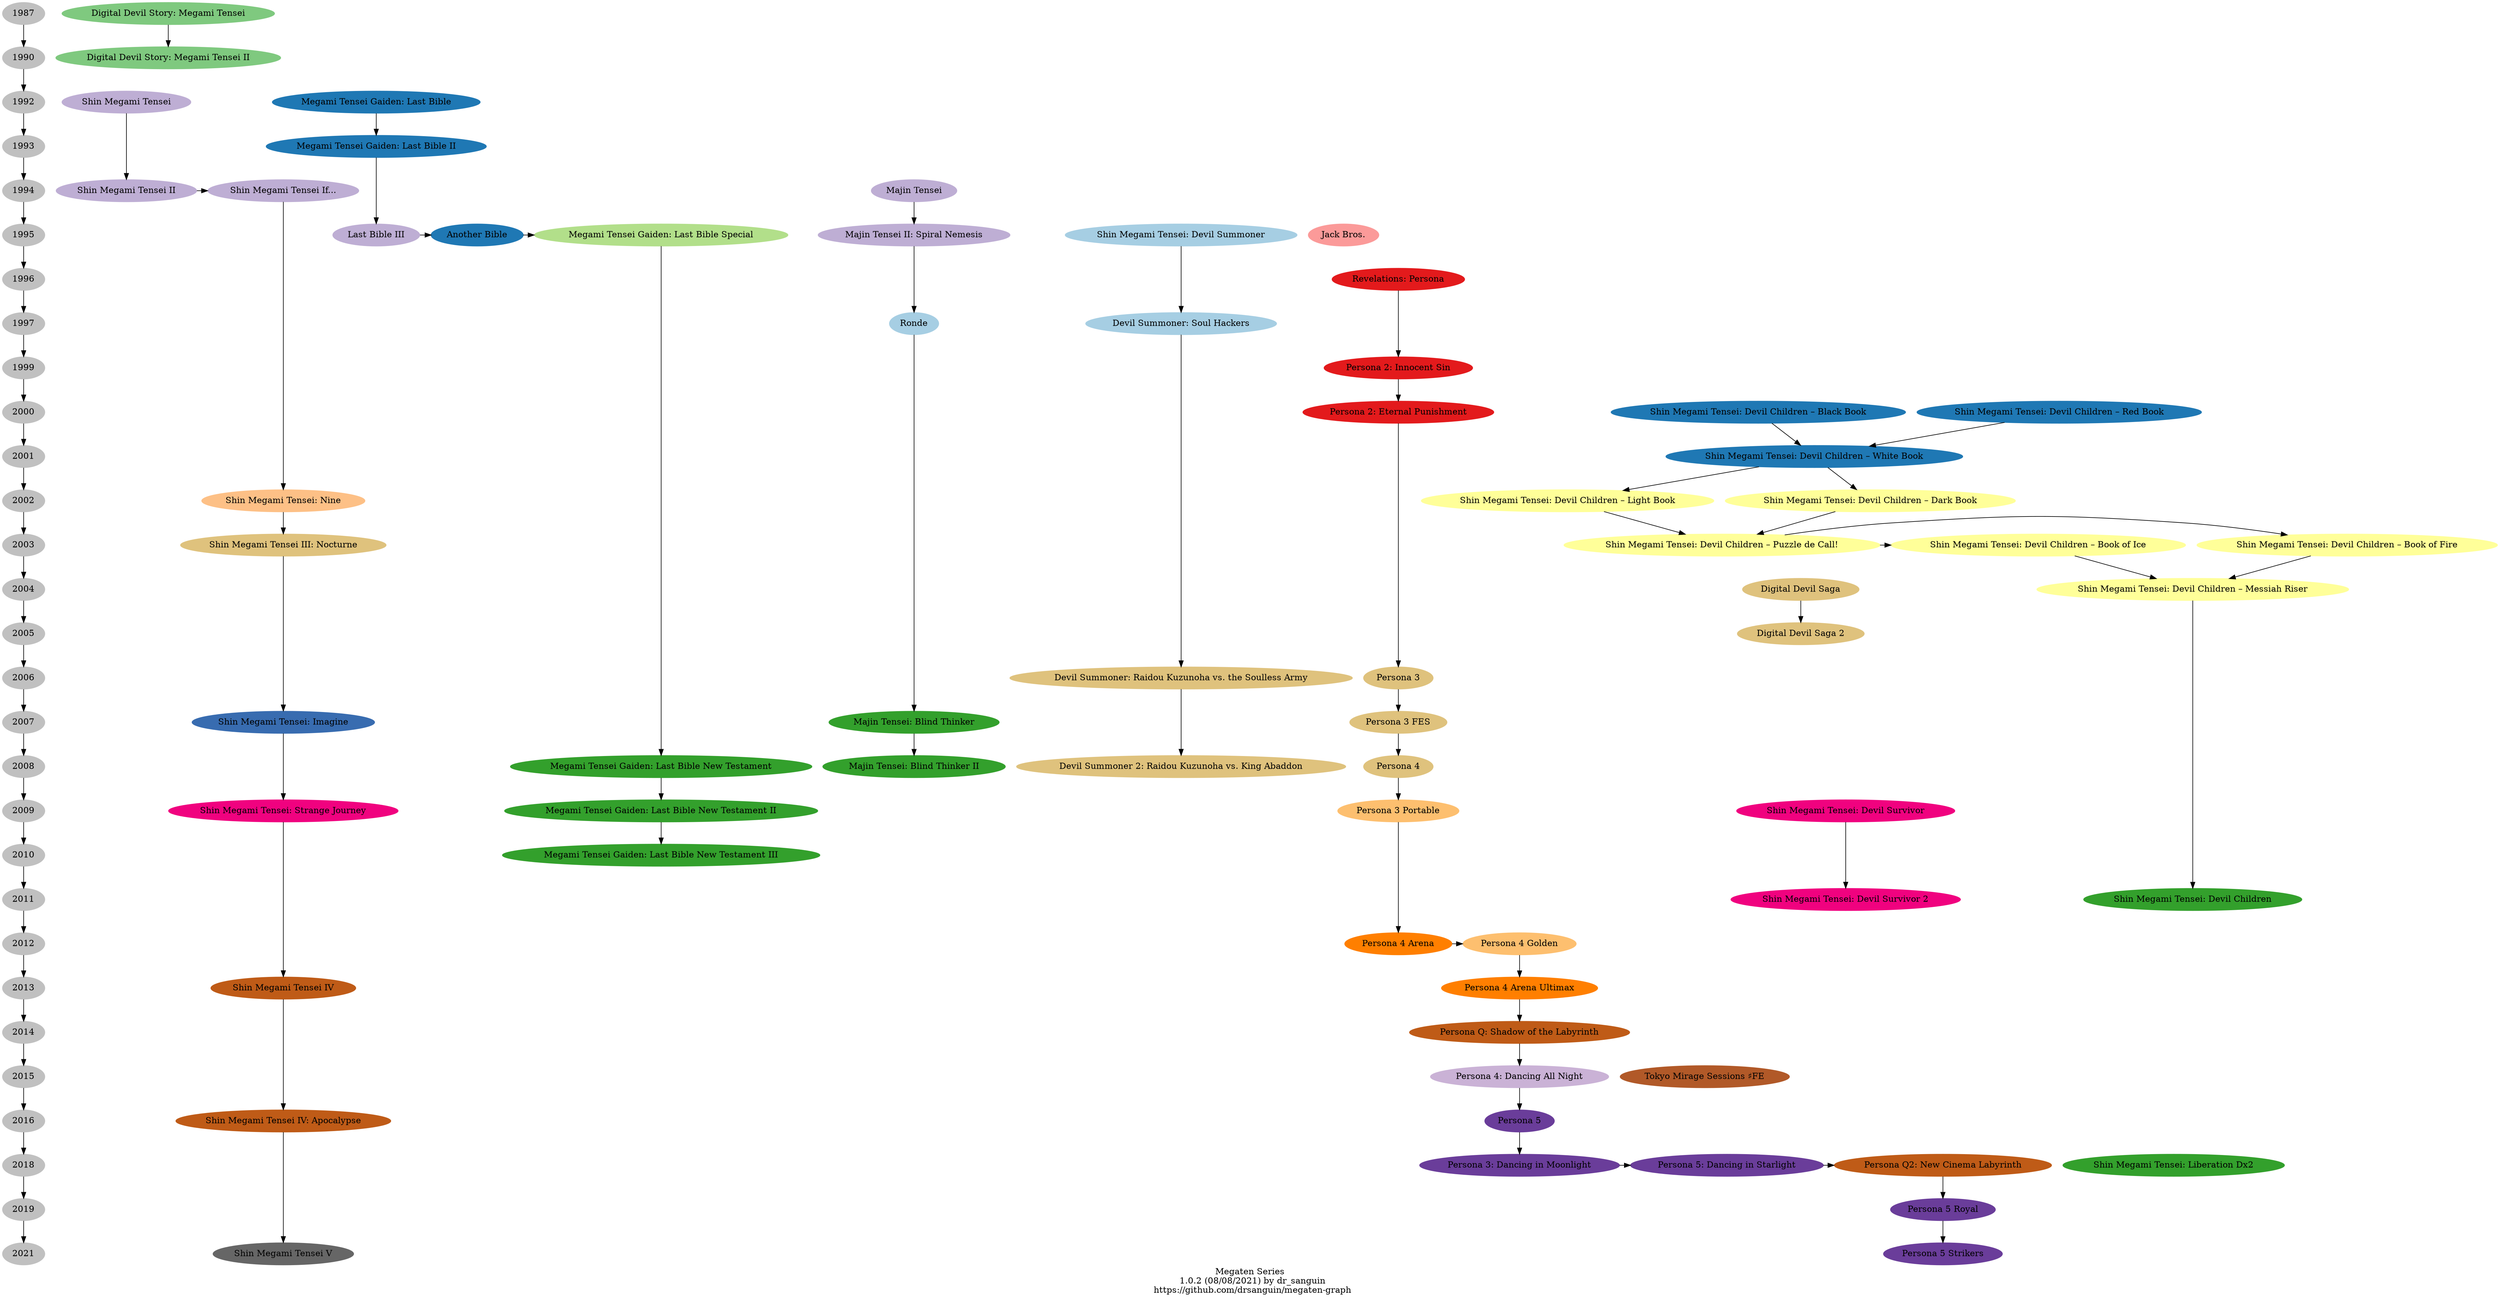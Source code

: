 /* https://en.wikipedia.org/wiki/List_of_Megami_Tensei_video_games */
digraph Megaten {
  graph [ label = "Megaten Series
  1.0.2 (08/08/2021) by dr_sanguin
  https://github.com/drsanguin/megaten-graph"
  ];

  /* Time-line */
  {
    node [style=filled color=grey];
    1987 -> 1990 -> 1992 -> 1993 -> 1994 -> 1995 -> 1996 -> 1997 -> 1999 -> 2000 -> 2001 -> 2002 -> 2003 -> 2004 -> 2005 -> 2006 -> 2007 -> 2008 -> 2009 -> 2010 -> 2011 -> 2012 -> 2013 -> 2014 -> 2015 -> 2016 -> 2018 -> 2019 -> 2021;
  }  

  /* Colours */
  /* NES */
  {
    node [style=filled colorscheme=accent8 color=1];
    MT; MT2;
  }

  /* SNES */
  {
    node [style=filled colorscheme=accent8 color=2];
    SMT; SMT2; SMTIf; LB3; MajT; MajT2;
  }

  /* Xbox */
  {
    node [style=filled colorscheme=accent8 color=3];
    SMTNine;
  }

  /* PS2 */
  {
    node [style=filled colorscheme=brbg11 color=4];
    SMT3; DSumRK; DSum2; P3; P3FES; P4; DDS; DDS2;
  }

  /* PC */
  {
    node [style=filled colorscheme=accent8 color=5];
    SMTImagine;
  }

  /* DS */
  {
    node [style=filled colorscheme=accent8 color=6];
    SMTSJ; DSurv; DSurv2;
  }

  /* 3DS */
  {
    node [style=filled colorscheme=accent8 color=7];
    SMT4; SMT4A; PQ; PQ2;
  }

  /* Switch */
  {
    node [style=filled colorscheme=accent8 color=8];
    SMT5;
  }

  /* Saturn */
  {
    node [style=filled colorscheme=paired12 color=1];
    DSum; DSumSH; MajTR;
  }

  /* Game Boy */
  {
    node [style=filled colorscheme=paired12 color=2];
    LB; LB2; LBAB; DCBB; DCRB; DCWB;
  }

  /* Game Gear */
  {
    node [style=filled colorscheme=paired12 color=3];
    LBS;
  }

  /* Mobile */
  {
    node [style=filled colorscheme=paired12 color=4];
    LBNT; LBNT2; LBNT3; MajTBT; MajTBT2; DC; Lib;
  }

  /* Virtual Boy */
  {
    node [style=filled colorscheme=paired12 color=5];
    JB;
  }

  /* PS1 */
  {
    node [style=filled colorscheme=paired12 color=6];
    P1; P2; P2EP;
  }

  /* PSP */
  {
    node [style=filled colorscheme=paired12 color=7];
    P3P; P4G;
  }

  /* PS360 */
  {
    node [style=filled colorscheme=paired12 color=8];
    P4Arena; P4AU;
  }

  /* PS Vita */
  {
    node [style=filled colorscheme=paired12 color=9];
    P4D;
  }

  /* PS4 */
  {
    node [style=filled colorscheme=paired12 color=10];
    P5; P3D; P5D; P5R; P5S;
  }

  /* Game Boy Advance */
  {
    node [style=filled colorscheme=paired12 color=11];
    DCLB; DCDB; DCPC; DCBF; DCBI; DCMR;
  }

  /* Wii U */
  {
    node [style=filled colorscheme=paired12 color=12];
    TMS;
  }
  
  /* Digital Devil Story: Megami Tensei */
  MT  [ label = "Digital Devil Story: Megami Tensei" ];
  MT2 [ label = "Digital Devil Story: Megami Tensei II" ];
  MT -> MT2;
  
  /* Shin Megami Tensei https://en.wikipedia.org/wiki/Megami_Tensei */
  SMT        [ label = "Shin Megami Tensei" ];
  SMT2       [ label = "Shin Megami Tensei II" ];
  SMTIf      [ label = "Shin Megami Tensei If..." ];
  SMTNine    [ label = "Shin Megami Tensei: Nine" ];
  SMT3       [ label = "Shin Megami Tensei III: Nocturne" ];
  SMTImagine [ label = "Shin Megami Tensei: Imagine" ];
  SMTSJ      [ label = "Shin Megami Tensei: Strange Journey" ];
  SMT4       [ label = "Shin Megami Tensei IV" ];
  SMT4A      [ label = "Shin Megami Tensei IV: Apocalypse" ];
  SMT5       [ label = "Shin Megami Tensei V" ];
  SMT -> SMT2 -> SMTIf -> SMTNine -> SMT3 -> SMTImagine -> SMTSJ -> SMT4 -> SMT4A -> SMT5;

  /* Devil Summoner */
  DSum   [ label = "Shin Megami Tensei: Devil Summoner" ];
  DSumSH [ label = "Devil Summoner: Soul Hackers" ];
  DSumRK [ label = "Devil Summoner: Raidou Kuzunoha vs. the Soulless Army" ];
  DSum2  [ label = "Devil Summoner 2: Raidou Kuzunoha vs. King Abaddon" ];
  DSum -> DSumSH -> DSumRK -> DSum2;

  /* Devil Survivor */
  DSurv  [ label = "Shin Megami Tensei: Devil Survivor" ];
  DSurv2 [ label = "Shin Megami Tensei: Devil Survivor 2" ];
  DSurv -> DSurv2;
  
  /* Last Bible */
  LB    [ label = "Megami Tensei Gaiden: Last Bible" ];
  LB2   [ label = "Megami Tensei Gaiden: Last Bible II" ];
  LB3   [ label = "Last Bible III" ];
  LBAB  [ label = "Another Bible" ];
  LBS   [ label = "Megami Tensei Gaiden: Last Bible Special" ];
  LBNT  [ label = "Megami Tensei Gaiden: Last Bible New Testament" ];
  LBNT2 [ label = "Megami Tensei Gaiden: Last Bible New Testament II" ];
  LBNT3 [ label = "Megami Tensei Gaiden: Last Bible New Testament III" ];
  LB -> LB2 -> LB3 -> LBAB -> LBS -> LBNT -> LBNT2 -> LBNT3;

  /* Majin Tensei */
  MajT    [ label = "Majin Tensei" ];
  MajT2   [ label = "Majin Tensei II: Spiral Nemesis" ];
  MajTR   [ label = "Ronde" ];
  MajTBT  [ label = "Majin Tensei: Blind Thinker" ];
  MajTBT2 [ label = "Majin Tensei: Blind Thinker II" ];
  MajT -> MajT2 -> MajTR -> MajTBT -> MajTBT2;

  /* Jack Bros. */
  JB [ label = "Jack Bros." ];

  /* Persona https://en.wikipedia.org/wiki/Persona_(series) */
  P1      [ label = "Revelations: Persona" ];
  P2      [ label = "Persona 2: Innocent Sin" ];
  P2EP    [ label = "Persona 2: Eternal Punishment" ];
  P3      [ label = "Persona 3"; ];
  P3FES   [ label = "Persona 3 FES" ];
  P4      [ label = "Persona 4" ];
  P3P     [ label = "Persona 3 Portable" ];
  P4Arena [ label = "Persona 4 Arena" ];
  P4G     [ label = "Persona 4 Golden" ];
  P4AU    [ label = "Persona 4 Arena Ultimax" ];
  PQ      [ label = "Persona Q: Shadow of the Labyrinth" ];
  P4D     [ label = "Persona 4: Dancing All Night" ];
  P5      [ label = "Persona 5" ];
  P3D     [ label = "Persona 3: Dancing in Moonlight" ];
  P5D     [ label = "Persona 5: Dancing in Starlight" ];
  PQ2     [ label = "Persona Q2: New Cinema Labyrinth" ];
  P5R     [ label = "Persona 5 Royal" ];
  P5S     [ label = "Persona 5 Strikers" ];
  P1 -> P2 -> P2EP -> P3 -> P3FES -> P4 -> P3P -> P4Arena -> P4G -> P4AU -> PQ -> P4D -> P5 -> P3D -> P5D -> PQ2 -> P5R -> P5S;

  /* Shin Megami Tensei: Devil Children */
  DCBB [ label = "Shin Megami Tensei: Devil Children – Black Book" ];
  DCRB [ label = "Shin Megami Tensei: Devil Children – Red Book" ];
  DCWB [ label = "Shin Megami Tensei: Devil Children – White Book" ];
  DCLB [ label = "Shin Megami Tensei: Devil Children – Light Book" ];
  DCDB [ label = "Shin Megami Tensei: Devil Children – Dark Book" ];
  DCPC [ label = "Shin Megami Tensei: Devil Children – Puzzle de Call!" ];
  DCBF [ label = "Shin Megami Tensei: Devil Children – Book of Fire" ];
  DCBI [ label = "Shin Megami Tensei: Devil Children – Book of Ice" ];
  DCMR [ label = "Shin Megami Tensei: Devil Children – Messiah Riser" ];
  DC   [ label = "Shin Megami Tensei: Devil Children" ];
  DCBB -> DCWB;
  DCRB -> DCWB;
  DCWB -> DCLB;
  DCWB -> DCDB;
  DCLB -> DCPC;
  DCDB -> DCPC;
  DCPC -> DCBF;
  DCPC -> DCBI;
  DCBF -> DCMR;
  DCBI -> DCMR;
  DCMR -> DC;

  /* Digital Devil Saga */
  DDS  [ label = "Digital Devil Saga" ];
  DDS2 [ label = "Digital Devil Saga 2" ];
  DDS -> DDS2;


  /* Tokyo Mirage Sessions */
  TMS [ label = "Tokyo Mirage Sessions ♯FE" ];

  /* Liberation */
  Lib [ label = "Shin Megami Tensei: Liberation Dx2" ];

  /* Ranks */
  { rank = same; 1987; MT; };
  { rank = same; 1990; MT2; };
  { rank = same; 1992; SMT; LB; };
  { rank = same; 1993; LB2; };
  { rank = same; 1994; SMT2; SMTIf; MajT; };
  { rank = same; 1995; DSum; LB3; LBAB; LBS; MajT2; JB; };
  { rank = same; 1996; P1; };
  { rank = same; 1997; DSumSH; MajTR; };
  { rank = same; 1999; P2; };
  { rank = same; 2000; P2EP; DCBB; DCRB; };
  { rank = same; 2001; DCWB; };
  { rank = same; 2002; SMTNine; DCLB; DCDB; };
  { rank = same; 2003; SMT3; DCPC; DCBF; DCBI; };
  { rank = same; 2004; DCMR; DDS; };
  { rank = same; 2005; DDS2 };
  { rank = same; 2006; DSumRK; P3; };
  { rank = same; 2007; SMTImagine; MajTBT; P3FES; };
  { rank = same; 2008; DSum2; LBNT; MajTBT2; P4; };
  { rank = same; 2009; SMTSJ; DSurv; LBNT2; P3P; };
  { rank = same; 2010; LBNT3; };
  { rank = same; 2011; DSurv2; DC; };
  { rank = same; 2012; P4Arena; P4G; };
  { rank = same; 2013; SMT4; P4AU; };
  { rank = same; 2014; PQ; };
  { rank = same; 2015; P4D; TMS; };
  { rank = same; 2016; SMT4A; P5; };
  { rank = same; 2018; P3D; P5D; };
  { rank = same; 2018; PQ2; Lib; };
  { rank = same; 2019; P5R; };
  { rank = same; 2021; P5S; SMT5; };
}
